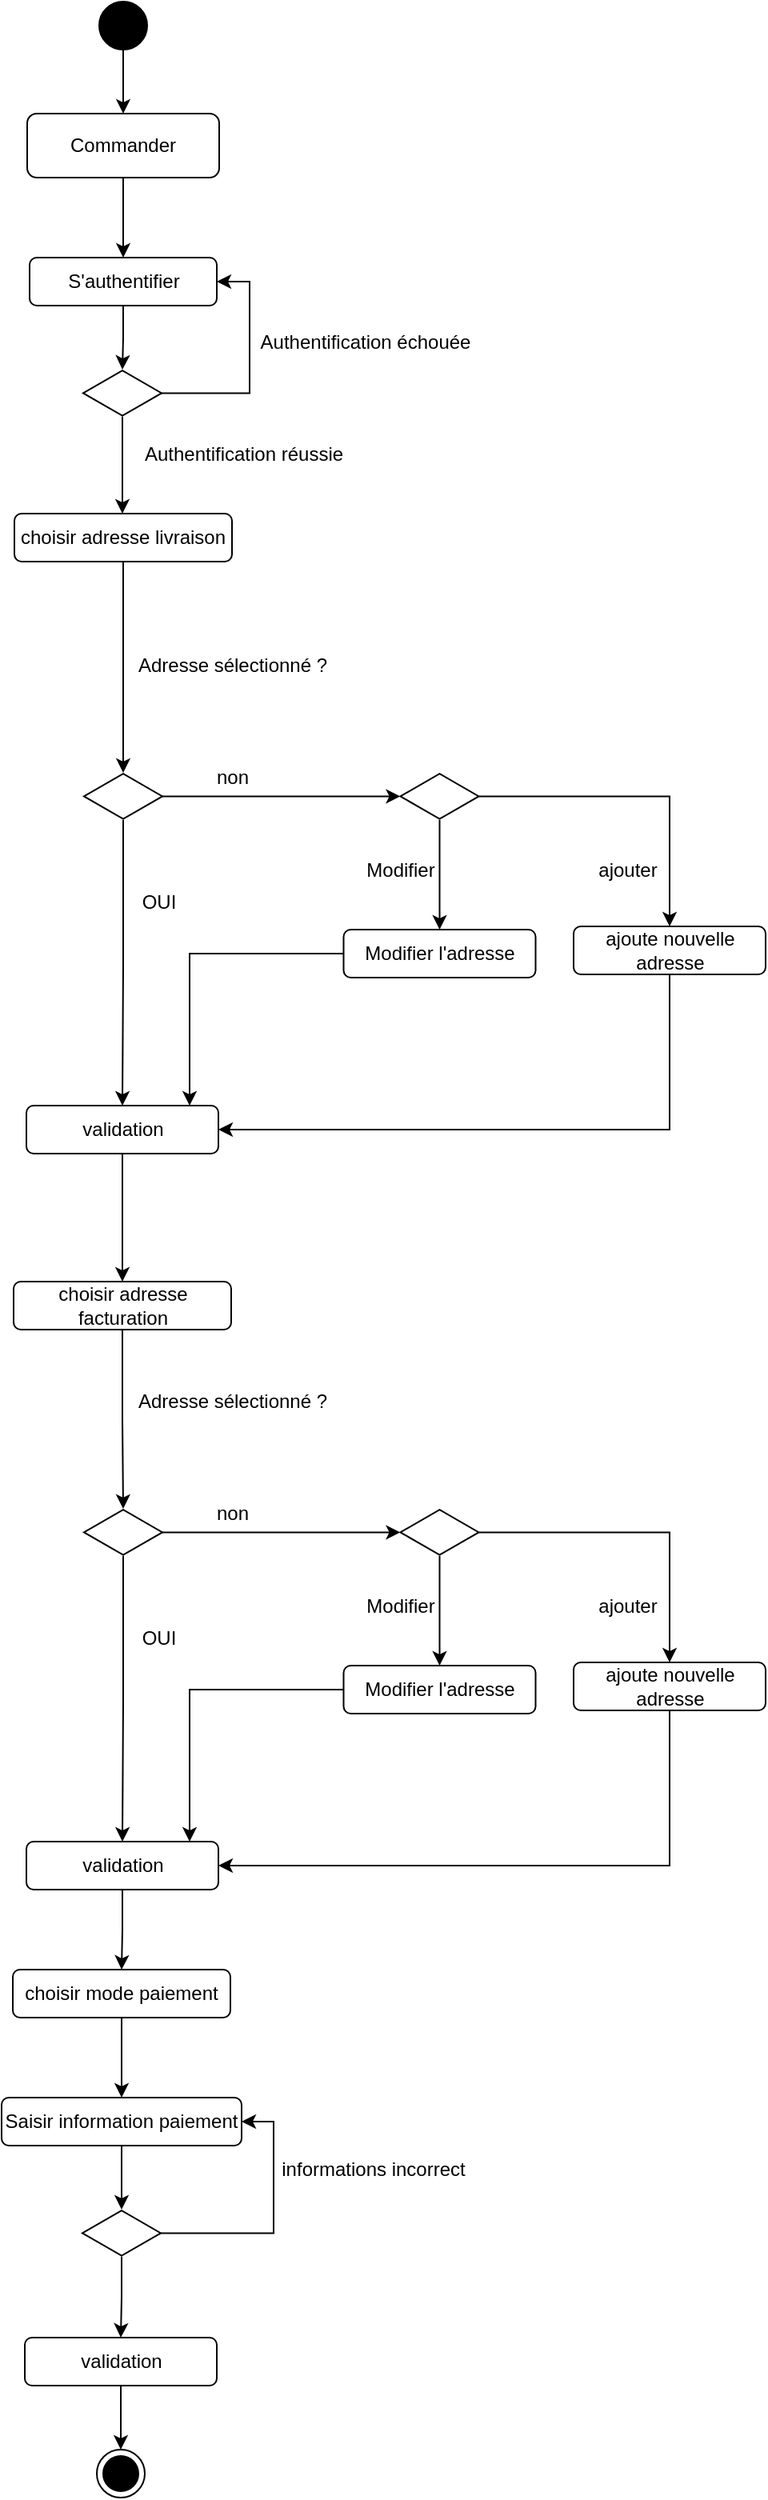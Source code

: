 <mxfile version="21.7.5" type="device">
  <diagram name="Page-1" id="XVtbsMGXcclCXRKdQU9T">
    <mxGraphModel dx="1612" dy="843" grid="1" gridSize="10" guides="1" tooltips="1" connect="1" arrows="1" fold="1" page="1" pageScale="1" pageWidth="827" pageHeight="1169" math="0" shadow="0">
      <root>
        <mxCell id="0" />
        <mxCell id="1" parent="0" />
        <mxCell id="V6oCaXUg81fKdTzzIGjx-2" value="" style="ellipse;fillColor=strokeColor;html=1;" parent="1" vertex="1">
          <mxGeometry x="213" y="20" width="30" height="30" as="geometry" />
        </mxCell>
        <mxCell id="V6oCaXUg81fKdTzzIGjx-3" value="" style="endArrow=classic;html=1;rounded=0;" parent="1" source="V6oCaXUg81fKdTzzIGjx-2" edge="1">
          <mxGeometry width="50" height="50" relative="1" as="geometry">
            <mxPoint x="204" y="440" as="sourcePoint" />
            <mxPoint x="228" y="90" as="targetPoint" />
          </mxGeometry>
        </mxCell>
        <mxCell id="V6oCaXUg81fKdTzzIGjx-4" value="Commander" style="rounded=1;whiteSpace=wrap;html=1;" parent="1" vertex="1">
          <mxGeometry x="168" y="90" width="120" height="40" as="geometry" />
        </mxCell>
        <mxCell id="V6oCaXUg81fKdTzzIGjx-5" value="" style="endArrow=classic;html=1;rounded=0;exitX=0.5;exitY=1;exitDx=0;exitDy=0;" parent="1" source="V6oCaXUg81fKdTzzIGjx-4" edge="1">
          <mxGeometry width="50" height="50" relative="1" as="geometry">
            <mxPoint x="204" y="440" as="sourcePoint" />
            <mxPoint x="228" y="180" as="targetPoint" />
          </mxGeometry>
        </mxCell>
        <mxCell id="V6oCaXUg81fKdTzzIGjx-12" value="" style="edgeStyle=orthogonalEdgeStyle;rounded=0;orthogonalLoop=1;jettySize=auto;html=1;" parent="1" source="V6oCaXUg81fKdTzzIGjx-6" target="V6oCaXUg81fKdTzzIGjx-11" edge="1">
          <mxGeometry relative="1" as="geometry" />
        </mxCell>
        <mxCell id="V6oCaXUg81fKdTzzIGjx-6" value="S&#39;authentifier" style="rounded=1;whiteSpace=wrap;html=1;" parent="1" vertex="1">
          <mxGeometry x="169.5" y="180" width="117" height="30" as="geometry" />
        </mxCell>
        <mxCell id="V6oCaXUg81fKdTzzIGjx-14" value="" style="edgeStyle=orthogonalEdgeStyle;rounded=0;orthogonalLoop=1;jettySize=auto;html=1;entryX=1;entryY=0.5;entryDx=0;entryDy=0;" parent="1" source="V6oCaXUg81fKdTzzIGjx-11" target="V6oCaXUg81fKdTzzIGjx-6" edge="1">
          <mxGeometry relative="1" as="geometry">
            <mxPoint x="316.5" y="264.7" as="targetPoint" />
            <Array as="points">
              <mxPoint x="307" y="265" />
              <mxPoint x="307" y="195" />
            </Array>
          </mxGeometry>
        </mxCell>
        <mxCell id="V6oCaXUg81fKdTzzIGjx-108" style="edgeStyle=orthogonalEdgeStyle;rounded=0;orthogonalLoop=1;jettySize=auto;html=1;" parent="1" source="V6oCaXUg81fKdTzzIGjx-11" edge="1">
          <mxGeometry relative="1" as="geometry">
            <mxPoint x="227.5" y="340" as="targetPoint" />
          </mxGeometry>
        </mxCell>
        <mxCell id="V6oCaXUg81fKdTzzIGjx-11" value="" style="html=1;whiteSpace=wrap;aspect=fixed;shape=isoRectangle;" parent="1" vertex="1">
          <mxGeometry x="203" y="250" width="49" height="29.4" as="geometry" />
        </mxCell>
        <mxCell id="V6oCaXUg81fKdTzzIGjx-15" value="Authentification échouée" style="text;html=1;align=center;verticalAlign=middle;resizable=0;points=[];autosize=1;strokeColor=none;fillColor=none;" parent="1" vertex="1">
          <mxGeometry x="304" y="218" width="150" height="30" as="geometry" />
        </mxCell>
        <mxCell id="V6oCaXUg81fKdTzzIGjx-18" value="Authentification réussie" style="text;html=1;align=center;verticalAlign=middle;resizable=0;points=[];autosize=1;strokeColor=none;fillColor=none;" parent="1" vertex="1">
          <mxGeometry x="228" y="288" width="150" height="30" as="geometry" />
        </mxCell>
        <mxCell id="V6oCaXUg81fKdTzzIGjx-31" value="" style="edgeStyle=orthogonalEdgeStyle;rounded=0;orthogonalLoop=1;jettySize=auto;html=1;" parent="1" source="cO19IyIIMhDxKIER4tzv-9" target="V6oCaXUg81fKdTzzIGjx-28" edge="1">
          <mxGeometry relative="1" as="geometry" />
        </mxCell>
        <mxCell id="cO19IyIIMhDxKIER4tzv-8" style="edgeStyle=orthogonalEdgeStyle;rounded=0;orthogonalLoop=1;jettySize=auto;html=1;" edge="1" parent="1" source="V6oCaXUg81fKdTzzIGjx-22" target="V6oCaXUg81fKdTzzIGjx-140">
          <mxGeometry relative="1" as="geometry">
            <mxPoint x="228" y="630" as="targetPoint" />
          </mxGeometry>
        </mxCell>
        <mxCell id="V6oCaXUg81fKdTzzIGjx-22" value="" style="html=1;whiteSpace=wrap;aspect=fixed;shape=isoRectangle;" parent="1" vertex="1">
          <mxGeometry x="203.5" y="502" width="49" height="29.4" as="geometry" />
        </mxCell>
        <mxCell id="V6oCaXUg81fKdTzzIGjx-105" value="" style="edgeStyle=orthogonalEdgeStyle;rounded=0;orthogonalLoop=1;jettySize=auto;html=1;" parent="1" source="V6oCaXUg81fKdTzzIGjx-26" target="V6oCaXUg81fKdTzzIGjx-22" edge="1">
          <mxGeometry relative="1" as="geometry" />
        </mxCell>
        <mxCell id="V6oCaXUg81fKdTzzIGjx-26" value="choisir adresse livraison" style="rounded=1;whiteSpace=wrap;html=1;" parent="1" vertex="1">
          <mxGeometry x="160" y="340" width="136" height="30" as="geometry" />
        </mxCell>
        <mxCell id="cO19IyIIMhDxKIER4tzv-16" style="edgeStyle=orthogonalEdgeStyle;rounded=0;orthogonalLoop=1;jettySize=auto;html=1;" edge="1" parent="1" source="V6oCaXUg81fKdTzzIGjx-28" target="V6oCaXUg81fKdTzzIGjx-140">
          <mxGeometry relative="1" as="geometry">
            <Array as="points">
              <mxPoint x="269.5" y="615" />
            </Array>
          </mxGeometry>
        </mxCell>
        <mxCell id="V6oCaXUg81fKdTzzIGjx-28" value="Modifier l&#39;adresse" style="rounded=1;whiteSpace=wrap;html=1;" parent="1" vertex="1">
          <mxGeometry x="365.75" y="600" width="120" height="30" as="geometry" />
        </mxCell>
        <mxCell id="cO19IyIIMhDxKIER4tzv-39" style="edgeStyle=orthogonalEdgeStyle;rounded=0;orthogonalLoop=1;jettySize=auto;html=1;" edge="1" parent="1" source="V6oCaXUg81fKdTzzIGjx-111" target="cO19IyIIMhDxKIER4tzv-22">
          <mxGeometry relative="1" as="geometry" />
        </mxCell>
        <mxCell id="V6oCaXUg81fKdTzzIGjx-111" value="choisir adresse facturation" style="rounded=1;whiteSpace=wrap;html=1;" parent="1" vertex="1">
          <mxGeometry x="159.5" y="820" width="136" height="30" as="geometry" />
        </mxCell>
        <mxCell id="V6oCaXUg81fKdTzzIGjx-127" value="" style="edgeStyle=orthogonalEdgeStyle;rounded=0;orthogonalLoop=1;jettySize=auto;html=1;" parent="1" source="V6oCaXUg81fKdTzzIGjx-124" target="V6oCaXUg81fKdTzzIGjx-128" edge="1">
          <mxGeometry relative="1" as="geometry">
            <mxPoint x="222.5" y="1420.6" as="targetPoint" />
          </mxGeometry>
        </mxCell>
        <mxCell id="V6oCaXUg81fKdTzzIGjx-124" value="choisir mode paiement" style="rounded=1;whiteSpace=wrap;html=1;" parent="1" vertex="1">
          <mxGeometry x="159" y="1250" width="136" height="30" as="geometry" />
        </mxCell>
        <mxCell id="V6oCaXUg81fKdTzzIGjx-131" value="" style="edgeStyle=orthogonalEdgeStyle;rounded=0;orthogonalLoop=1;jettySize=auto;html=1;" parent="1" source="V6oCaXUg81fKdTzzIGjx-128" target="V6oCaXUg81fKdTzzIGjx-129" edge="1">
          <mxGeometry relative="1" as="geometry" />
        </mxCell>
        <mxCell id="V6oCaXUg81fKdTzzIGjx-128" value="Saisir information paiement" style="rounded=1;whiteSpace=wrap;html=1;" parent="1" vertex="1">
          <mxGeometry x="152" y="1330" width="150" height="30" as="geometry" />
        </mxCell>
        <mxCell id="V6oCaXUg81fKdTzzIGjx-143" value="" style="edgeStyle=orthogonalEdgeStyle;rounded=0;orthogonalLoop=1;jettySize=auto;html=1;" parent="1" source="V6oCaXUg81fKdTzzIGjx-129" target="V6oCaXUg81fKdTzzIGjx-142" edge="1">
          <mxGeometry relative="1" as="geometry" />
        </mxCell>
        <mxCell id="iaJLJK6ziMq0bcbllJCq-2" style="edgeStyle=orthogonalEdgeStyle;rounded=0;orthogonalLoop=1;jettySize=auto;html=1;entryX=1;entryY=0.5;entryDx=0;entryDy=0;" parent="1" source="V6oCaXUg81fKdTzzIGjx-129" target="V6oCaXUg81fKdTzzIGjx-128" edge="1">
          <mxGeometry relative="1" as="geometry">
            <mxPoint x="384" y="1340" as="targetPoint" />
            <Array as="points">
              <mxPoint x="322" y="1415" />
              <mxPoint x="322" y="1345" />
            </Array>
          </mxGeometry>
        </mxCell>
        <mxCell id="V6oCaXUg81fKdTzzIGjx-129" value="" style="html=1;whiteSpace=wrap;aspect=fixed;shape=isoRectangle;" parent="1" vertex="1">
          <mxGeometry x="202.5" y="1400" width="49" height="29.4" as="geometry" />
        </mxCell>
        <mxCell id="V6oCaXUg81fKdTzzIGjx-132" value="informations incorrect" style="text;html=1;align=center;verticalAlign=middle;resizable=0;points=[];autosize=1;strokeColor=none;fillColor=none;" parent="1" vertex="1">
          <mxGeometry x="314" y="1360" width="140" height="30" as="geometry" />
        </mxCell>
        <mxCell id="cO19IyIIMhDxKIER4tzv-18" style="edgeStyle=orthogonalEdgeStyle;rounded=0;orthogonalLoop=1;jettySize=auto;html=1;" edge="1" parent="1" source="V6oCaXUg81fKdTzzIGjx-140" target="V6oCaXUg81fKdTzzIGjx-111">
          <mxGeometry relative="1" as="geometry" />
        </mxCell>
        <mxCell id="V6oCaXUg81fKdTzzIGjx-140" value="validation" style="rounded=1;whiteSpace=wrap;html=1;" parent="1" vertex="1">
          <mxGeometry x="167.5" y="710" width="120" height="30" as="geometry" />
        </mxCell>
        <mxCell id="V6oCaXUg81fKdTzzIGjx-156" value="" style="edgeStyle=orthogonalEdgeStyle;rounded=0;orthogonalLoop=1;jettySize=auto;html=1;" parent="1" source="V6oCaXUg81fKdTzzIGjx-142" target="V6oCaXUg81fKdTzzIGjx-155" edge="1">
          <mxGeometry relative="1" as="geometry" />
        </mxCell>
        <mxCell id="V6oCaXUg81fKdTzzIGjx-142" value="validation" style="rounded=1;whiteSpace=wrap;html=1;" parent="1" vertex="1">
          <mxGeometry x="166.5" y="1480" width="120" height="30" as="geometry" />
        </mxCell>
        <mxCell id="V6oCaXUg81fKdTzzIGjx-155" value="" style="ellipse;html=1;shape=endState;fillColor=strokeColor;" parent="1" vertex="1">
          <mxGeometry x="211.5" y="1550" width="30" height="30" as="geometry" />
        </mxCell>
        <mxCell id="cO19IyIIMhDxKIER4tzv-1" value="non" style="text;html=1;align=center;verticalAlign=middle;resizable=0;points=[];autosize=1;strokeColor=none;fillColor=none;" vertex="1" parent="1">
          <mxGeometry x="275.75" y="490" width="40" height="30" as="geometry" />
        </mxCell>
        <mxCell id="cO19IyIIMhDxKIER4tzv-5" value="Adresse sélectionné ?" style="text;html=1;align=center;verticalAlign=middle;resizable=0;points=[];autosize=1;strokeColor=none;fillColor=none;" vertex="1" parent="1">
          <mxGeometry x="225.75" y="420" width="140" height="30" as="geometry" />
        </mxCell>
        <mxCell id="cO19IyIIMhDxKIER4tzv-7" value="OUI" style="text;html=1;align=center;verticalAlign=middle;resizable=0;points=[];autosize=1;strokeColor=none;fillColor=none;" vertex="1" parent="1">
          <mxGeometry x="229.5" y="568" width="40" height="30" as="geometry" />
        </mxCell>
        <mxCell id="cO19IyIIMhDxKIER4tzv-10" value="" style="edgeStyle=orthogonalEdgeStyle;rounded=0;orthogonalLoop=1;jettySize=auto;html=1;" edge="1" parent="1" source="V6oCaXUg81fKdTzzIGjx-22" target="cO19IyIIMhDxKIER4tzv-9">
          <mxGeometry relative="1" as="geometry">
            <mxPoint x="252.5" y="517" as="sourcePoint" />
            <mxPoint x="425.5" y="600" as="targetPoint" />
          </mxGeometry>
        </mxCell>
        <mxCell id="cO19IyIIMhDxKIER4tzv-12" style="edgeStyle=orthogonalEdgeStyle;rounded=0;orthogonalLoop=1;jettySize=auto;html=1;" edge="1" parent="1" source="cO19IyIIMhDxKIER4tzv-9" target="cO19IyIIMhDxKIER4tzv-11">
          <mxGeometry relative="1" as="geometry" />
        </mxCell>
        <mxCell id="cO19IyIIMhDxKIER4tzv-9" value="" style="html=1;whiteSpace=wrap;aspect=fixed;shape=isoRectangle;" vertex="1" parent="1">
          <mxGeometry x="401.25" y="502" width="49" height="29.4" as="geometry" />
        </mxCell>
        <mxCell id="cO19IyIIMhDxKIER4tzv-17" style="edgeStyle=orthogonalEdgeStyle;rounded=0;orthogonalLoop=1;jettySize=auto;html=1;" edge="1" parent="1" source="cO19IyIIMhDxKIER4tzv-11" target="V6oCaXUg81fKdTzzIGjx-140">
          <mxGeometry relative="1" as="geometry">
            <Array as="points">
              <mxPoint x="569.5" y="725" />
            </Array>
          </mxGeometry>
        </mxCell>
        <mxCell id="cO19IyIIMhDxKIER4tzv-11" value="ajoute nouvelle adresse" style="rounded=1;whiteSpace=wrap;html=1;" vertex="1" parent="1">
          <mxGeometry x="509.5" y="598" width="120" height="30" as="geometry" />
        </mxCell>
        <mxCell id="cO19IyIIMhDxKIER4tzv-13" value="Modifier" style="text;html=1;align=center;verticalAlign=middle;resizable=0;points=[];autosize=1;strokeColor=none;fillColor=none;" vertex="1" parent="1">
          <mxGeometry x="365.75" y="548" width="70" height="30" as="geometry" />
        </mxCell>
        <mxCell id="cO19IyIIMhDxKIER4tzv-15" value="ajouter" style="text;html=1;align=center;verticalAlign=middle;resizable=0;points=[];autosize=1;strokeColor=none;fillColor=none;" vertex="1" parent="1">
          <mxGeometry x="512.5" y="548" width="60" height="30" as="geometry" />
        </mxCell>
        <mxCell id="cO19IyIIMhDxKIER4tzv-20" value="" style="edgeStyle=orthogonalEdgeStyle;rounded=0;orthogonalLoop=1;jettySize=auto;html=1;" edge="1" parent="1" source="cO19IyIIMhDxKIER4tzv-33" target="cO19IyIIMhDxKIER4tzv-24">
          <mxGeometry relative="1" as="geometry" />
        </mxCell>
        <mxCell id="cO19IyIIMhDxKIER4tzv-21" style="edgeStyle=orthogonalEdgeStyle;rounded=0;orthogonalLoop=1;jettySize=auto;html=1;" edge="1" parent="1" source="cO19IyIIMhDxKIER4tzv-22" target="cO19IyIIMhDxKIER4tzv-27">
          <mxGeometry relative="1" as="geometry">
            <mxPoint x="228" y="1090" as="targetPoint" />
          </mxGeometry>
        </mxCell>
        <mxCell id="cO19IyIIMhDxKIER4tzv-22" value="" style="html=1;whiteSpace=wrap;aspect=fixed;shape=isoRectangle;" vertex="1" parent="1">
          <mxGeometry x="203.5" y="962" width="49" height="29.4" as="geometry" />
        </mxCell>
        <mxCell id="cO19IyIIMhDxKIER4tzv-23" style="edgeStyle=orthogonalEdgeStyle;rounded=0;orthogonalLoop=1;jettySize=auto;html=1;" edge="1" parent="1" source="cO19IyIIMhDxKIER4tzv-24" target="cO19IyIIMhDxKIER4tzv-27">
          <mxGeometry relative="1" as="geometry">
            <Array as="points">
              <mxPoint x="269.5" y="1075" />
            </Array>
          </mxGeometry>
        </mxCell>
        <mxCell id="cO19IyIIMhDxKIER4tzv-24" value="Modifier l&#39;adresse" style="rounded=1;whiteSpace=wrap;html=1;" vertex="1" parent="1">
          <mxGeometry x="365.75" y="1060" width="120" height="30" as="geometry" />
        </mxCell>
        <mxCell id="cO19IyIIMhDxKIER4tzv-40" value="" style="edgeStyle=orthogonalEdgeStyle;rounded=0;orthogonalLoop=1;jettySize=auto;html=1;" edge="1" parent="1" source="cO19IyIIMhDxKIER4tzv-27" target="V6oCaXUg81fKdTzzIGjx-124">
          <mxGeometry relative="1" as="geometry" />
        </mxCell>
        <mxCell id="cO19IyIIMhDxKIER4tzv-27" value="validation" style="rounded=1;whiteSpace=wrap;html=1;" vertex="1" parent="1">
          <mxGeometry x="167.5" y="1170" width="120" height="30" as="geometry" />
        </mxCell>
        <mxCell id="cO19IyIIMhDxKIER4tzv-28" value="non" style="text;html=1;align=center;verticalAlign=middle;resizable=0;points=[];autosize=1;strokeColor=none;fillColor=none;" vertex="1" parent="1">
          <mxGeometry x="275.75" y="950" width="40" height="30" as="geometry" />
        </mxCell>
        <mxCell id="cO19IyIIMhDxKIER4tzv-29" value="Adresse sélectionné ?" style="text;html=1;align=center;verticalAlign=middle;resizable=0;points=[];autosize=1;strokeColor=none;fillColor=none;" vertex="1" parent="1">
          <mxGeometry x="225.75" y="880" width="140" height="30" as="geometry" />
        </mxCell>
        <mxCell id="cO19IyIIMhDxKIER4tzv-30" value="OUI" style="text;html=1;align=center;verticalAlign=middle;resizable=0;points=[];autosize=1;strokeColor=none;fillColor=none;" vertex="1" parent="1">
          <mxGeometry x="229.5" y="1028" width="40" height="30" as="geometry" />
        </mxCell>
        <mxCell id="cO19IyIIMhDxKIER4tzv-31" value="" style="edgeStyle=orthogonalEdgeStyle;rounded=0;orthogonalLoop=1;jettySize=auto;html=1;" edge="1" parent="1" source="cO19IyIIMhDxKIER4tzv-22" target="cO19IyIIMhDxKIER4tzv-33">
          <mxGeometry relative="1" as="geometry">
            <mxPoint x="252.5" y="977" as="sourcePoint" />
            <mxPoint x="425.5" y="1060" as="targetPoint" />
          </mxGeometry>
        </mxCell>
        <mxCell id="cO19IyIIMhDxKIER4tzv-32" style="edgeStyle=orthogonalEdgeStyle;rounded=0;orthogonalLoop=1;jettySize=auto;html=1;" edge="1" parent="1" source="cO19IyIIMhDxKIER4tzv-33" target="cO19IyIIMhDxKIER4tzv-35">
          <mxGeometry relative="1" as="geometry" />
        </mxCell>
        <mxCell id="cO19IyIIMhDxKIER4tzv-33" value="" style="html=1;whiteSpace=wrap;aspect=fixed;shape=isoRectangle;" vertex="1" parent="1">
          <mxGeometry x="401.25" y="962" width="49" height="29.4" as="geometry" />
        </mxCell>
        <mxCell id="cO19IyIIMhDxKIER4tzv-34" style="edgeStyle=orthogonalEdgeStyle;rounded=0;orthogonalLoop=1;jettySize=auto;html=1;" edge="1" parent="1" source="cO19IyIIMhDxKIER4tzv-35" target="cO19IyIIMhDxKIER4tzv-27">
          <mxGeometry relative="1" as="geometry">
            <Array as="points">
              <mxPoint x="569.5" y="1185" />
            </Array>
          </mxGeometry>
        </mxCell>
        <mxCell id="cO19IyIIMhDxKIER4tzv-35" value="ajoute nouvelle adresse" style="rounded=1;whiteSpace=wrap;html=1;" vertex="1" parent="1">
          <mxGeometry x="509.5" y="1058" width="120" height="30" as="geometry" />
        </mxCell>
        <mxCell id="cO19IyIIMhDxKIER4tzv-36" value="Modifier" style="text;html=1;align=center;verticalAlign=middle;resizable=0;points=[];autosize=1;strokeColor=none;fillColor=none;" vertex="1" parent="1">
          <mxGeometry x="365.75" y="1008" width="70" height="30" as="geometry" />
        </mxCell>
        <mxCell id="cO19IyIIMhDxKIER4tzv-37" value="ajouter" style="text;html=1;align=center;verticalAlign=middle;resizable=0;points=[];autosize=1;strokeColor=none;fillColor=none;" vertex="1" parent="1">
          <mxGeometry x="512.5" y="1008" width="60" height="30" as="geometry" />
        </mxCell>
      </root>
    </mxGraphModel>
  </diagram>
</mxfile>
